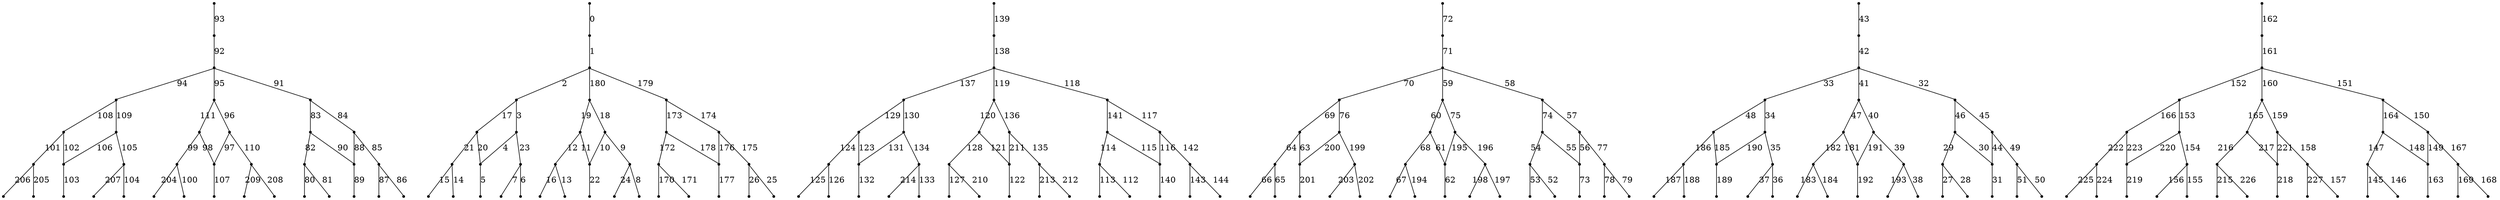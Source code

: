 digraph {
  graph [splines=false];
   0 [shape=point,label=""] ;
   1 [shape=point,label=""] ;
   2 [shape=point,label=""] ;
   3 [shape=point,label=""] ;
   4 [shape=point,label=""] ;
   5 [shape=point,label=""] ;
   6 [shape=point,label=""] ;
   7 [shape=point,label=""] ;
   8 [shape=point,label=""] ;
   9 [shape=point,label=""] ;
   10 [shape=point,label=""] ;
   11 [shape=point,label=""] ;
   12 [shape=point,label=""] ;
   13 [shape=point,label=""] ;
   14 [shape=point,label=""] ;
   15 [shape=point,label=""] ;
   16 [shape=point,label=""] ;
   17 [shape=point,label=""] ;
   18 [shape=point,label=""] ;
   19 [shape=point,label=""] ;
   20 [shape=point,label=""] ;
   21 [shape=point,label=""] ;
   22 [shape=point,label=""] ;
   23 [shape=point,label=""] ;
   24 [shape=point,label=""] ;
   25 [shape=point,label=""] ;
   26 [shape=point,label=""] ;
   27 [shape=point,label=""] ;
   28 [shape=point,label=""] ;
   29 [shape=point,label=""] ;
   30 [shape=point,label=""] ;
   31 [shape=point,label=""] ;
   32 [shape=point,label=""] ;
   33 [shape=point,label=""] ;
   34 [shape=point,label=""] ;
   35 [shape=point,label=""] ;
   36 [shape=point,label=""] ;
   37 [shape=point,label=""] ;
   38 [shape=point,label=""] ;
   39 [shape=point,label=""] ;
   40 [shape=point,label=""] ;
   41 [shape=point,label=""] ;
   42 [shape=point,label=""] ;
   43 [shape=point,label=""] ;
   44 [shape=point,label=""] ;
   45 [shape=point,label=""] ;
   46 [shape=point,label=""] ;
   47 [shape=point,label=""] ;
   48 [shape=point,label=""] ;
   49 [shape=point,label=""] ;
   50 [shape=point,label=""] ;
   51 [shape=point,label=""] ;
   52 [shape=point,label=""] ;
   53 [shape=point,label=""] ;
   54 [shape=point,label=""] ;
   55 [shape=point,label=""] ;
   56 [shape=point,label=""] ;
   57 [shape=point,label=""] ;
   58 [shape=point,label=""] ;
   59 [shape=point,label=""] ;
   60 [shape=point,label=""] ;
   61 [shape=point,label=""] ;
   62 [shape=point,label=""] ;
   63 [shape=point,label=""] ;
   64 [shape=point,label=""] ;
   65 [shape=point,label=""] ;
   66 [shape=point,label=""] ;
   67 [shape=point,label=""] ;
   68 [shape=point,label=""] ;
   69 [shape=point,label=""] ;
   70 [shape=point,label=""] ;
   71 [shape=point,label=""] ;
   72 [shape=point,label=""] ;
   73 [shape=point,label=""] ;
   74 [shape=point,label=""] ;
   75 [shape=point,label=""] ;
   76 [shape=point,label=""] ;
   77 [shape=point,label=""] ;
   78 [shape=point,label=""] ;
   79 [shape=point,label=""] ;
   80 [shape=point,label=""] ;
   81 [shape=point,label=""] ;
   82 [shape=point,label=""] ;
   83 [shape=point,label=""] ;
   84 [shape=point,label=""] ;
   85 [shape=point,label=""] ;
   86 [shape=point,label=""] ;
   87 [shape=point,label=""] ;
   88 [shape=point,label=""] ;
   89 [shape=point,label=""] ;
   90 [shape=point,label=""] ;
   91 [shape=point,label=""] ;
   92 [shape=point,label=""] ;
   93 [shape=point,label=""] ;
   94 [shape=point,label=""] ;
   95 [shape=point,label=""] ;
   96 [shape=point,label=""] ;
   97 [shape=point,label=""] ;
   98 [shape=point,label=""] ;
   99 [shape=point,label=""] ;
   100 [shape=point,label=""] ;
   101 [shape=point,label=""] ;
   102 [shape=point,label=""] ;
   103 [shape=point,label=""] ;
   104 [shape=point,label=""] ;
   105 [shape=point,label=""] ;
   106 [shape=point,label=""] ;
   107 [shape=point,label=""] ;
   108 [shape=point,label=""] ;
   109 [shape=point,label=""] ;
   110 [shape=point,label=""] ;
   111 [shape=point,label=""] ;
   112 [shape=point,label=""] ;
   113 [shape=point,label=""] ;
   114 [shape=point,label=""] ;
   115 [shape=point,label=""] ;
   116 [shape=point,label=""] ;
   117 [shape=point,label=""] ;
   118 [shape=point,label=""] ;
   119 [shape=point,label=""] ;
   120 [shape=point,label=""] ;
   121 [shape=point,label=""] ;
   122 [shape=point,label=""] ;
   123 [shape=point,label=""] ;
   124 [shape=point,label=""] ;
   125 [shape=point,label=""] ;
   126 [shape=point,label=""] ;
   127 [shape=point,label=""] ;
   128 [shape=point,label=""] ;
   129 [shape=point,label=""] ;
   130 [shape=point,label=""] ;
   131 [shape=point,label=""] ;
   132 [shape=point,label=""] ;
   133 [shape=point,label=""] ;
   134 [shape=point,label=""] ;
   135 [shape=point,label=""] ;
   136 [shape=point,label=""] ;
   137 [shape=point,label=""] ;
   138 [shape=point,label=""] ;
   139 [shape=point,label=""] ;
   140 [shape=point,label=""] ;
   141 [shape=point,label=""] ;
   142 [shape=point,label=""] ;
   143 [shape=point,label=""] ;
   144 [shape=point,label=""] ;
   145 [shape=point,label=""] ;
   146 [shape=point,label=""] ;
   147 [shape=point,label=""] ;
   148 [shape=point,label=""] ;
   149 [shape=point,label=""] ;
   150 [shape=point,label=""] ;
   151 [shape=point,label=""] ;
   152 [shape=point,label=""] ;
   153 [shape=point,label=""] ;
   154 [shape=point,label=""] ;
   155 [shape=point,label=""] ;
   156 [shape=point,label=""] ;
   157 [shape=point,label=""] ;
   158 [shape=point,label=""] ;
   159 [shape=point,label=""] ;
   160 [shape=point,label=""] ;
   161 [shape=point,label=""] ;
   162 [shape=point,label=""] ;
   163 [shape=point,label=""] ;
   164 [shape=point,label=""] ;
   165 [shape=point,label=""] ;
   166 [shape=point,label=""] ;
   167 [shape=point,label=""] ;
   168 [shape=point,label=""] ;
   169 [shape=point,label=""] ;
   170 [shape=point,label=""] ;
   171 [shape=point,label=""] ;
   172 [shape=point,label=""] ;
   173 [shape=point,label=""] ;
   174 [shape=point,label=""] ;
   175 [shape=point,label=""] ;
   176 [shape=point,label=""] ;
   177 [shape=point,label=""] ;
   178 [shape=point,label=""] ;
   179 [shape=point,label=""] ;
   180 [shape=point,label=""] ;
   181 [shape=point,label=""] ;
   182 [shape=point,label=""] ;
   183 [shape=point,label=""] ;
   184 [shape=point,label=""] ;
   185 [shape=point,label=""] ;
   186 [shape=point,label=""] ;
   187 [shape=point,label=""] ;
   188 [shape=point,label=""] ;
   189 [shape=point,label=""] ;
   190 [shape=point,label=""] ;
   191 [shape=point,label=""] ;
   192 [shape=point,label=""] ;
   193 [shape=point,label=""] ;
   194 [shape=point,label=""] ;
   195 [shape=point,label=""] ;
   196 [shape=point,label=""] ;
   197 [shape=point,label=""] ;
   198 [shape=point,label=""] ;
   199 [shape=point,label=""] ;
   200 [shape=point,label=""] ;
   201 [shape=point,label=""] ;
   202 [shape=point,label=""] ;
   203 [shape=point,label=""] ;
   204 [shape=point,label=""] ;
   205 [shape=point,label=""] ;
   206 [shape=point,label=""] ;
   207 [shape=point,label=""] ;
   208 [shape=point,label=""] ;
   209 [shape=point,label=""] ;
   210 [shape=point,label=""] ;
   211 [shape=point,label=""] ;
   212 [shape=point,label=""] ;
   213 [shape=point,label=""] ;
   214 [shape=point,label=""] ;
   215 [shape=point,label=""] ;
   2  ->  3 [arrowhead=none,label="0"] ;
   3  ->  13 [arrowhead=none,label="1"] ;
   13  ->  21 [arrowhead=none,label="2"] ;
   21  ->  64 [arrowhead=none,label="3"] ;
   64  ->  41 [arrowhead=none,label="4"] ;
   41  ->  67 [arrowhead=none,label="5"] ;
   61  ->  63 [arrowhead=none,label="6"] ;
   61  ->  62 [arrowhead=none,label="7"] ;
   125  ->  171 [arrowhead=none,label="8"] ;
   99  ->  125 [arrowhead=none,label="9"] ;
   99  ->  123 [arrowhead=none,label="10"] ;
   97  ->  123 [arrowhead=none,label="11"] ;
   97  ->  121 [arrowhead=none,label="12"] ;
   121  ->  169 [arrowhead=none,label="13"] ;
   40  ->  66 [arrowhead=none,label="14"] ;
   40  ->  65 [arrowhead=none,label="15"] ;
   121  ->  157 [arrowhead=none,label="16"] ;
   21  ->  39 [arrowhead=none,label="17"] ;
   22  ->  99 [arrowhead=none,label="18"] ;
   22  ->  97 [arrowhead=none,label="19"] ;
   39  ->  41 [arrowhead=none,label="20"] ;
   39  ->  40 [arrowhead=none,label="21"] ;
   123  ->  181 [arrowhead=none,label="22"] ;
   64  ->  61 [arrowhead=none,label="23"] ;
   125  ->  159 [arrowhead=none,label="24"] ;
   141  ->  201 [arrowhead=none,label="25"] ;
   141  ->  189 [arrowhead=none,label="26"] ;
   146  ->  192 [arrowhead=none,label="27"] ;
   146  ->  204 [arrowhead=none,label="28"] ;
   114  ->  146 [arrowhead=none,label="29"] ;
   114  ->  154 [arrowhead=none,label="30"] ;
   154  ->  214 [arrowhead=none,label="31"] ;
   16  ->  32 [arrowhead=none,label="32"] ;
   16  ->  30 [arrowhead=none,label="33"] ;
   30  ->  85 [arrowhead=none,label="34"] ;
   85  ->  82 [arrowhead=none,label="35"] ;
   82  ->  84 [arrowhead=none,label="36"] ;
   82  ->  83 [arrowhead=none,label="37"] ;
   136  ->  178 [arrowhead=none,label="38"] ;
   106  ->  136 [arrowhead=none,label="39"] ;
   31  ->  106 [arrowhead=none,label="40"] ;
   16  ->  31 [arrowhead=none,label="41"] ;
   9  ->  16 [arrowhead=none,label="42"] ;
   8  ->  9 [arrowhead=none,label="43"] ;
   118  ->  154 [arrowhead=none,label="44"] ;
   32  ->  118 [arrowhead=none,label="45"] ;
   32  ->  114 [arrowhead=none,label="46"] ;
   31  ->  102 [arrowhead=none,label="47"] ;
   30  ->  48 [arrowhead=none,label="48"] ;
   118  ->  150 [arrowhead=none,label="49"] ;
   150  ->  208 [arrowhead=none,label="50"] ;
   150  ->  196 [arrowhead=none,label="51"] ;
   145  ->  191 [arrowhead=none,label="52"] ;
   145  ->  203 [arrowhead=none,label="53"] ;
   113  ->  145 [arrowhead=none,label="54"] ;
   113  ->  153 [arrowhead=none,label="55"] ;
   117  ->  153 [arrowhead=none,label="56"] ;
   29  ->  117 [arrowhead=none,label="57"] ;
   15  ->  29 [arrowhead=none,label="58"] ;
   15  ->  28 [arrowhead=none,label="59"] ;
   28  ->  101 [arrowhead=none,label="60"] ;
   101  ->  131 [arrowhead=none,label="61"] ;
   131  ->  183 [arrowhead=none,label="62"] ;
   45  ->  46 [arrowhead=none,label="63"] ;
   45  ->  47 [arrowhead=none,label="64"] ;
   47  ->  78 [arrowhead=none,label="65"] ;
   47  ->  77 [arrowhead=none,label="66"] ;
   127  ->  173 [arrowhead=none,label="67"] ;
   101  ->  127 [arrowhead=none,label="68"] ;
   27  ->  45 [arrowhead=none,label="69"] ;
   15  ->  27 [arrowhead=none,label="70"] ;
   7  ->  15 [arrowhead=none,label="71"] ;
   6  ->  7 [arrowhead=none,label="72"] ;
   153  ->  213 [arrowhead=none,label="73"] ;
   29  ->  113 [arrowhead=none,label="74"] ;
   28  ->  105 [arrowhead=none,label="75"] ;
   27  ->  76 [arrowhead=none,label="76"] ;
   117  ->  149 [arrowhead=none,label="77"] ;
   149  ->  207 [arrowhead=none,label="78"] ;
   149  ->  195 [arrowhead=none,label="79"] ;
   138  ->  186 [arrowhead=none,label="80"] ;
   138  ->  198 [arrowhead=none,label="81"] ;
   108  ->  138 [arrowhead=none,label="82"] ;
   20  ->  108 [arrowhead=none,label="83"] ;
   20  ->  110 [arrowhead=none,label="84"] ;
   110  ->  140 [arrowhead=none,label="85"] ;
   140  ->  200 [arrowhead=none,label="86"] ;
   140  ->  188 [arrowhead=none,label="87"] ;
   110  ->  142 [arrowhead=none,label="88"] ;
   142  ->  210 [arrowhead=none,label="89"] ;
   108  ->  142 [arrowhead=none,label="90"] ;
   12  ->  20 [arrowhead=none,label="91"] ;
   1  ->  12 [arrowhead=none,label="92"] ;
   0  ->  1 [arrowhead=none,label="93"] ;
   12  ->  18 [arrowhead=none,label="94"] ;
   12  ->  19 [arrowhead=none,label="95"] ;
   19  ->  98 [arrowhead=none,label="96"] ;
   98  ->  122 [arrowhead=none,label="97"] ;
   96  ->  122 [arrowhead=none,label="98"] ;
   96  ->  120 [arrowhead=none,label="99"] ;
   120  ->  168 [arrowhead=none,label="100"] ;
   36  ->  37 [arrowhead=none,label="101"] ;
   36  ->  38 [arrowhead=none,label="102"] ;
   38  ->  60 [arrowhead=none,label="103"] ;
   54  ->  56 [arrowhead=none,label="104"] ;
   57  ->  54 [arrowhead=none,label="105"] ;
   57  ->  38 [arrowhead=none,label="106"] ;
   122  ->  180 [arrowhead=none,label="107"] ;
   18  ->  36 [arrowhead=none,label="108"] ;
   18  ->  57 [arrowhead=none,label="109"] ;
   98  ->  124 [arrowhead=none,label="110"] ;
   19  ->  96 [arrowhead=none,label="111"] ;
   144  ->  190 [arrowhead=none,label="112"] ;
   144  ->  202 [arrowhead=none,label="113"] ;
   112  ->  144 [arrowhead=none,label="114"] ;
   112  ->  152 [arrowhead=none,label="115"] ;
   116  ->  152 [arrowhead=none,label="116"] ;
   26  ->  116 [arrowhead=none,label="117"] ;
   14  ->  26 [arrowhead=none,label="118"] ;
   14  ->  25 [arrowhead=none,label="119"] ;
   25  ->  100 [arrowhead=none,label="120"] ;
   100  ->  130 [arrowhead=none,label="121"] ;
   130  ->  182 [arrowhead=none,label="122"] ;
   42  ->  43 [arrowhead=none,label="123"] ;
   42  ->  44 [arrowhead=none,label="124"] ;
   44  ->  70 [arrowhead=none,label="125"] ;
   44  ->  71 [arrowhead=none,label="126"] ;
   126  ->  172 [arrowhead=none,label="127"] ;
   100  ->  126 [arrowhead=none,label="128"] ;
   24  ->  42 [arrowhead=none,label="129"] ;
   24  ->  69 [arrowhead=none,label="130"] ;
   69  ->  43 [arrowhead=none,label="131"] ;
   43  ->  68 [arrowhead=none,label="132"] ;
   72  ->  73 [arrowhead=none,label="133"] ;
   69  ->  72 [arrowhead=none,label="134"] ;
   104  ->  134 [arrowhead=none,label="135"] ;
   25  ->  104 [arrowhead=none,label="136"] ;
   14  ->  24 [arrowhead=none,label="137"] ;
   5  ->  14 [arrowhead=none,label="138"] ;
   4  ->  5 [arrowhead=none,label="139"] ;
   152  ->  212 [arrowhead=none,label="140"] ;
   26  ->  112 [arrowhead=none,label="141"] ;
   116  ->  148 [arrowhead=none,label="142"] ;
   148  ->  206 [arrowhead=none,label="143"] ;
   148  ->  194 [arrowhead=none,label="144"] ;
   147  ->  193 [arrowhead=none,label="145"] ;
   147  ->  205 [arrowhead=none,label="146"] ;
   115  ->  147 [arrowhead=none,label="147"] ;
   115  ->  155 [arrowhead=none,label="148"] ;
   119  ->  155 [arrowhead=none,label="149"] ;
   35  ->  119 [arrowhead=none,label="150"] ;
   17  ->  35 [arrowhead=none,label="151"] ;
   17  ->  33 [arrowhead=none,label="152"] ;
   33  ->  92 [arrowhead=none,label="153"] ;
   92  ->  89 [arrowhead=none,label="154"] ;
   89  ->  91 [arrowhead=none,label="155"] ;
   89  ->  90 [arrowhead=none,label="156"] ;
   137  ->  179 [arrowhead=none,label="157"] ;
   107  ->  137 [arrowhead=none,label="158"] ;
   34  ->  107 [arrowhead=none,label="159"] ;
   17  ->  34 [arrowhead=none,label="160"] ;
   11  ->  17 [arrowhead=none,label="161"] ;
   10  ->  11 [arrowhead=none,label="162"] ;
   155  ->  215 [arrowhead=none,label="163"] ;
   35  ->  115 [arrowhead=none,label="164"] ;
   34  ->  103 [arrowhead=none,label="165"] ;
   33  ->  51 [arrowhead=none,label="166"] ;
   119  ->  151 [arrowhead=none,label="167"] ;
   151  ->  209 [arrowhead=none,label="168"] ;
   151  ->  197 [arrowhead=none,label="169"] ;
   139  ->  187 [arrowhead=none,label="170"] ;
   139  ->  199 [arrowhead=none,label="171"] ;
   109  ->  139 [arrowhead=none,label="172"] ;
   23  ->  109 [arrowhead=none,label="173"] ;
   23  ->  111 [arrowhead=none,label="174"] ;
   111  ->  141 [arrowhead=none,label="175"] ;
   111  ->  143 [arrowhead=none,label="176"] ;
   143  ->  211 [arrowhead=none,label="177"] ;
   109  ->  143 [arrowhead=none,label="178"] ;
   13  ->  23 [arrowhead=none,label="179"] ;
   13  ->  22 [arrowhead=none,label="180"] ;
   102  ->  132 [arrowhead=none,label="181"] ;
   102  ->  128 [arrowhead=none,label="182"] ;
   128  ->  162 [arrowhead=none,label="183"] ;
   128  ->  174 [arrowhead=none,label="184"] ;
   48  ->  50 [arrowhead=none,label="185"] ;
   48  ->  49 [arrowhead=none,label="186"] ;
   49  ->  86 [arrowhead=none,label="187"] ;
   49  ->  87 [arrowhead=none,label="188"] ;
   50  ->  88 [arrowhead=none,label="189"] ;
   85  ->  50 [arrowhead=none,label="190"] ;
   106  ->  132 [arrowhead=none,label="191"] ;
   132  ->  184 [arrowhead=none,label="192"] ;
   136  ->  166 [arrowhead=none,label="193"] ;
   127  ->  161 [arrowhead=none,label="194"] ;
   105  ->  131 [arrowhead=none,label="195"] ;
   105  ->  135 [arrowhead=none,label="196"] ;
   135  ->  165 [arrowhead=none,label="197"] ;
   135  ->  177 [arrowhead=none,label="198"] ;
   76  ->  79 [arrowhead=none,label="199"] ;
   76  ->  46 [arrowhead=none,label="200"] ;
   46  ->  75 [arrowhead=none,label="201"] ;
   79  ->  80 [arrowhead=none,label="202"] ;
   79  ->  81 [arrowhead=none,label="203"] ;
   120  ->  156 [arrowhead=none,label="204"] ;
   37  ->  59 [arrowhead=none,label="205"] ;
   37  ->  58 [arrowhead=none,label="206"] ;
   54  ->  55 [arrowhead=none,label="207"] ;
   124  ->  170 [arrowhead=none,label="208"] ;
   124  ->  158 [arrowhead=none,label="209"] ;
   126  ->  160 [arrowhead=none,label="210"] ;
   104  ->  130 [arrowhead=none,label="211"] ;
   134  ->  164 [arrowhead=none,label="212"] ;
   134  ->  176 [arrowhead=none,label="213"] ;
   72  ->  74 [arrowhead=none,label="214"] ;
   129  ->  163 [arrowhead=none,label="215"] ;
   103  ->  129 [arrowhead=none,label="216"] ;
   103  ->  133 [arrowhead=none,label="217"] ;
   133  ->  185 [arrowhead=none,label="218"] ;
   53  ->  95 [arrowhead=none,label="219"] ;
   92  ->  53 [arrowhead=none,label="220"] ;
   107  ->  133 [arrowhead=none,label="221"] ;
   51  ->  52 [arrowhead=none,label="222"] ;
   51  ->  53 [arrowhead=none,label="223"] ;
   52  ->  94 [arrowhead=none,label="224"] ;
   52  ->  93 [arrowhead=none,label="225"] ;
   129  ->  175 [arrowhead=none,label="226"] ;
   137  ->  167 [arrowhead=none,label="227"] ;
}
